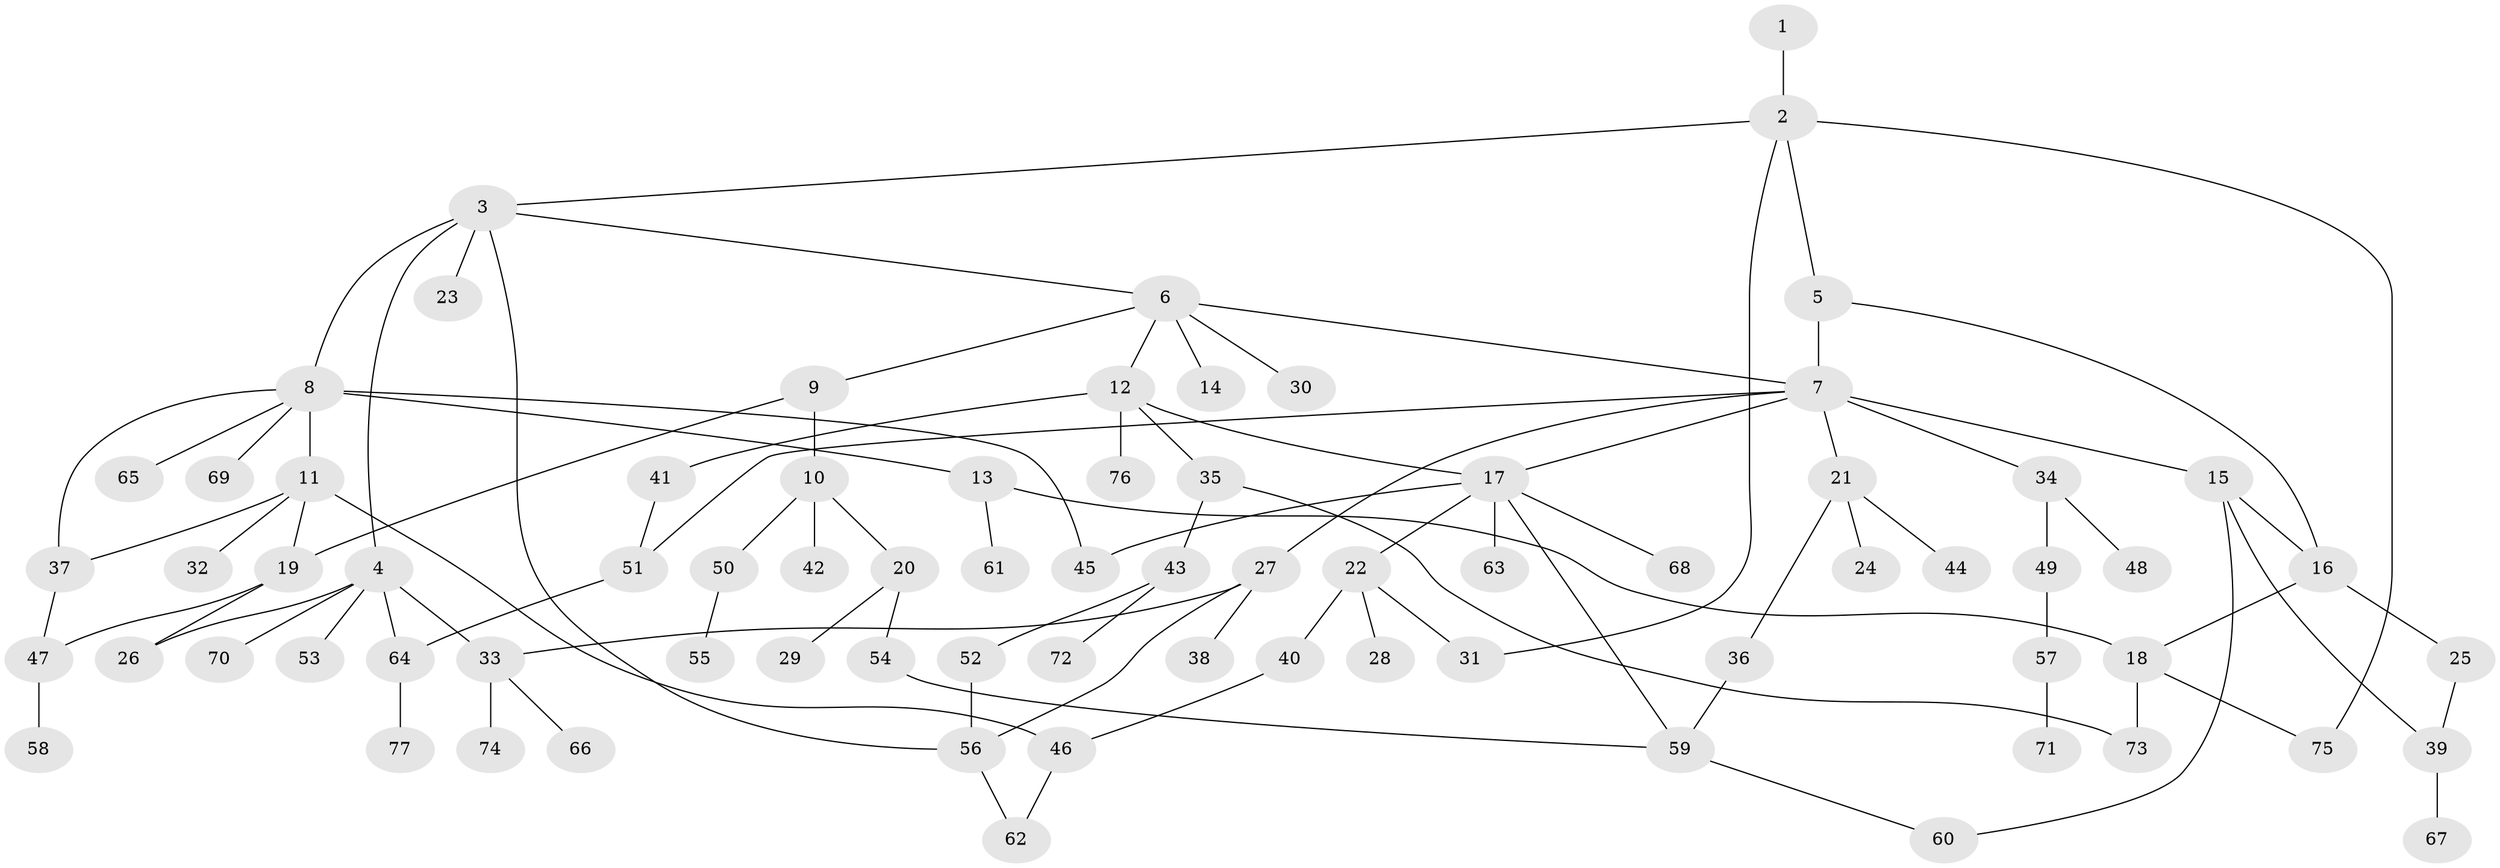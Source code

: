// coarse degree distribution, {4: 0.09433962264150944, 1: 0.5094339622641509, 3: 0.11320754716981132, 2: 0.20754716981132076, 5: 0.03773584905660377, 6: 0.018867924528301886, 21: 0.018867924528301886}
// Generated by graph-tools (version 1.1) at 2025/44/03/04/25 21:44:33]
// undirected, 77 vertices, 99 edges
graph export_dot {
graph [start="1"]
  node [color=gray90,style=filled];
  1;
  2;
  3;
  4;
  5;
  6;
  7;
  8;
  9;
  10;
  11;
  12;
  13;
  14;
  15;
  16;
  17;
  18;
  19;
  20;
  21;
  22;
  23;
  24;
  25;
  26;
  27;
  28;
  29;
  30;
  31;
  32;
  33;
  34;
  35;
  36;
  37;
  38;
  39;
  40;
  41;
  42;
  43;
  44;
  45;
  46;
  47;
  48;
  49;
  50;
  51;
  52;
  53;
  54;
  55;
  56;
  57;
  58;
  59;
  60;
  61;
  62;
  63;
  64;
  65;
  66;
  67;
  68;
  69;
  70;
  71;
  72;
  73;
  74;
  75;
  76;
  77;
  1 -- 2;
  2 -- 3;
  2 -- 5;
  2 -- 31;
  2 -- 75;
  3 -- 4;
  3 -- 6;
  3 -- 8;
  3 -- 23;
  3 -- 56;
  4 -- 33;
  4 -- 53;
  4 -- 64;
  4 -- 70;
  4 -- 26;
  5 -- 7;
  5 -- 16;
  6 -- 9;
  6 -- 12;
  6 -- 14;
  6 -- 30;
  6 -- 7;
  7 -- 15;
  7 -- 17;
  7 -- 21;
  7 -- 27;
  7 -- 34;
  7 -- 51;
  8 -- 11;
  8 -- 13;
  8 -- 45;
  8 -- 65;
  8 -- 69;
  8 -- 37;
  9 -- 10;
  9 -- 19;
  10 -- 20;
  10 -- 42;
  10 -- 50;
  11 -- 32;
  11 -- 37;
  11 -- 46;
  11 -- 19;
  12 -- 35;
  12 -- 41;
  12 -- 76;
  12 -- 17;
  13 -- 61;
  13 -- 18;
  15 -- 60;
  15 -- 39;
  15 -- 16;
  16 -- 18;
  16 -- 25;
  17 -- 22;
  17 -- 63;
  17 -- 68;
  17 -- 45;
  17 -- 59;
  18 -- 73;
  18 -- 75;
  19 -- 26;
  19 -- 47;
  20 -- 29;
  20 -- 54;
  21 -- 24;
  21 -- 36;
  21 -- 44;
  22 -- 28;
  22 -- 40;
  22 -- 31;
  25 -- 39;
  27 -- 38;
  27 -- 33;
  27 -- 56;
  33 -- 66;
  33 -- 74;
  34 -- 48;
  34 -- 49;
  35 -- 43;
  35 -- 73;
  36 -- 59;
  37 -- 47;
  39 -- 67;
  40 -- 46;
  41 -- 51;
  43 -- 52;
  43 -- 72;
  46 -- 62;
  47 -- 58;
  49 -- 57;
  50 -- 55;
  51 -- 64;
  52 -- 56;
  54 -- 59;
  56 -- 62;
  57 -- 71;
  59 -- 60;
  64 -- 77;
}

